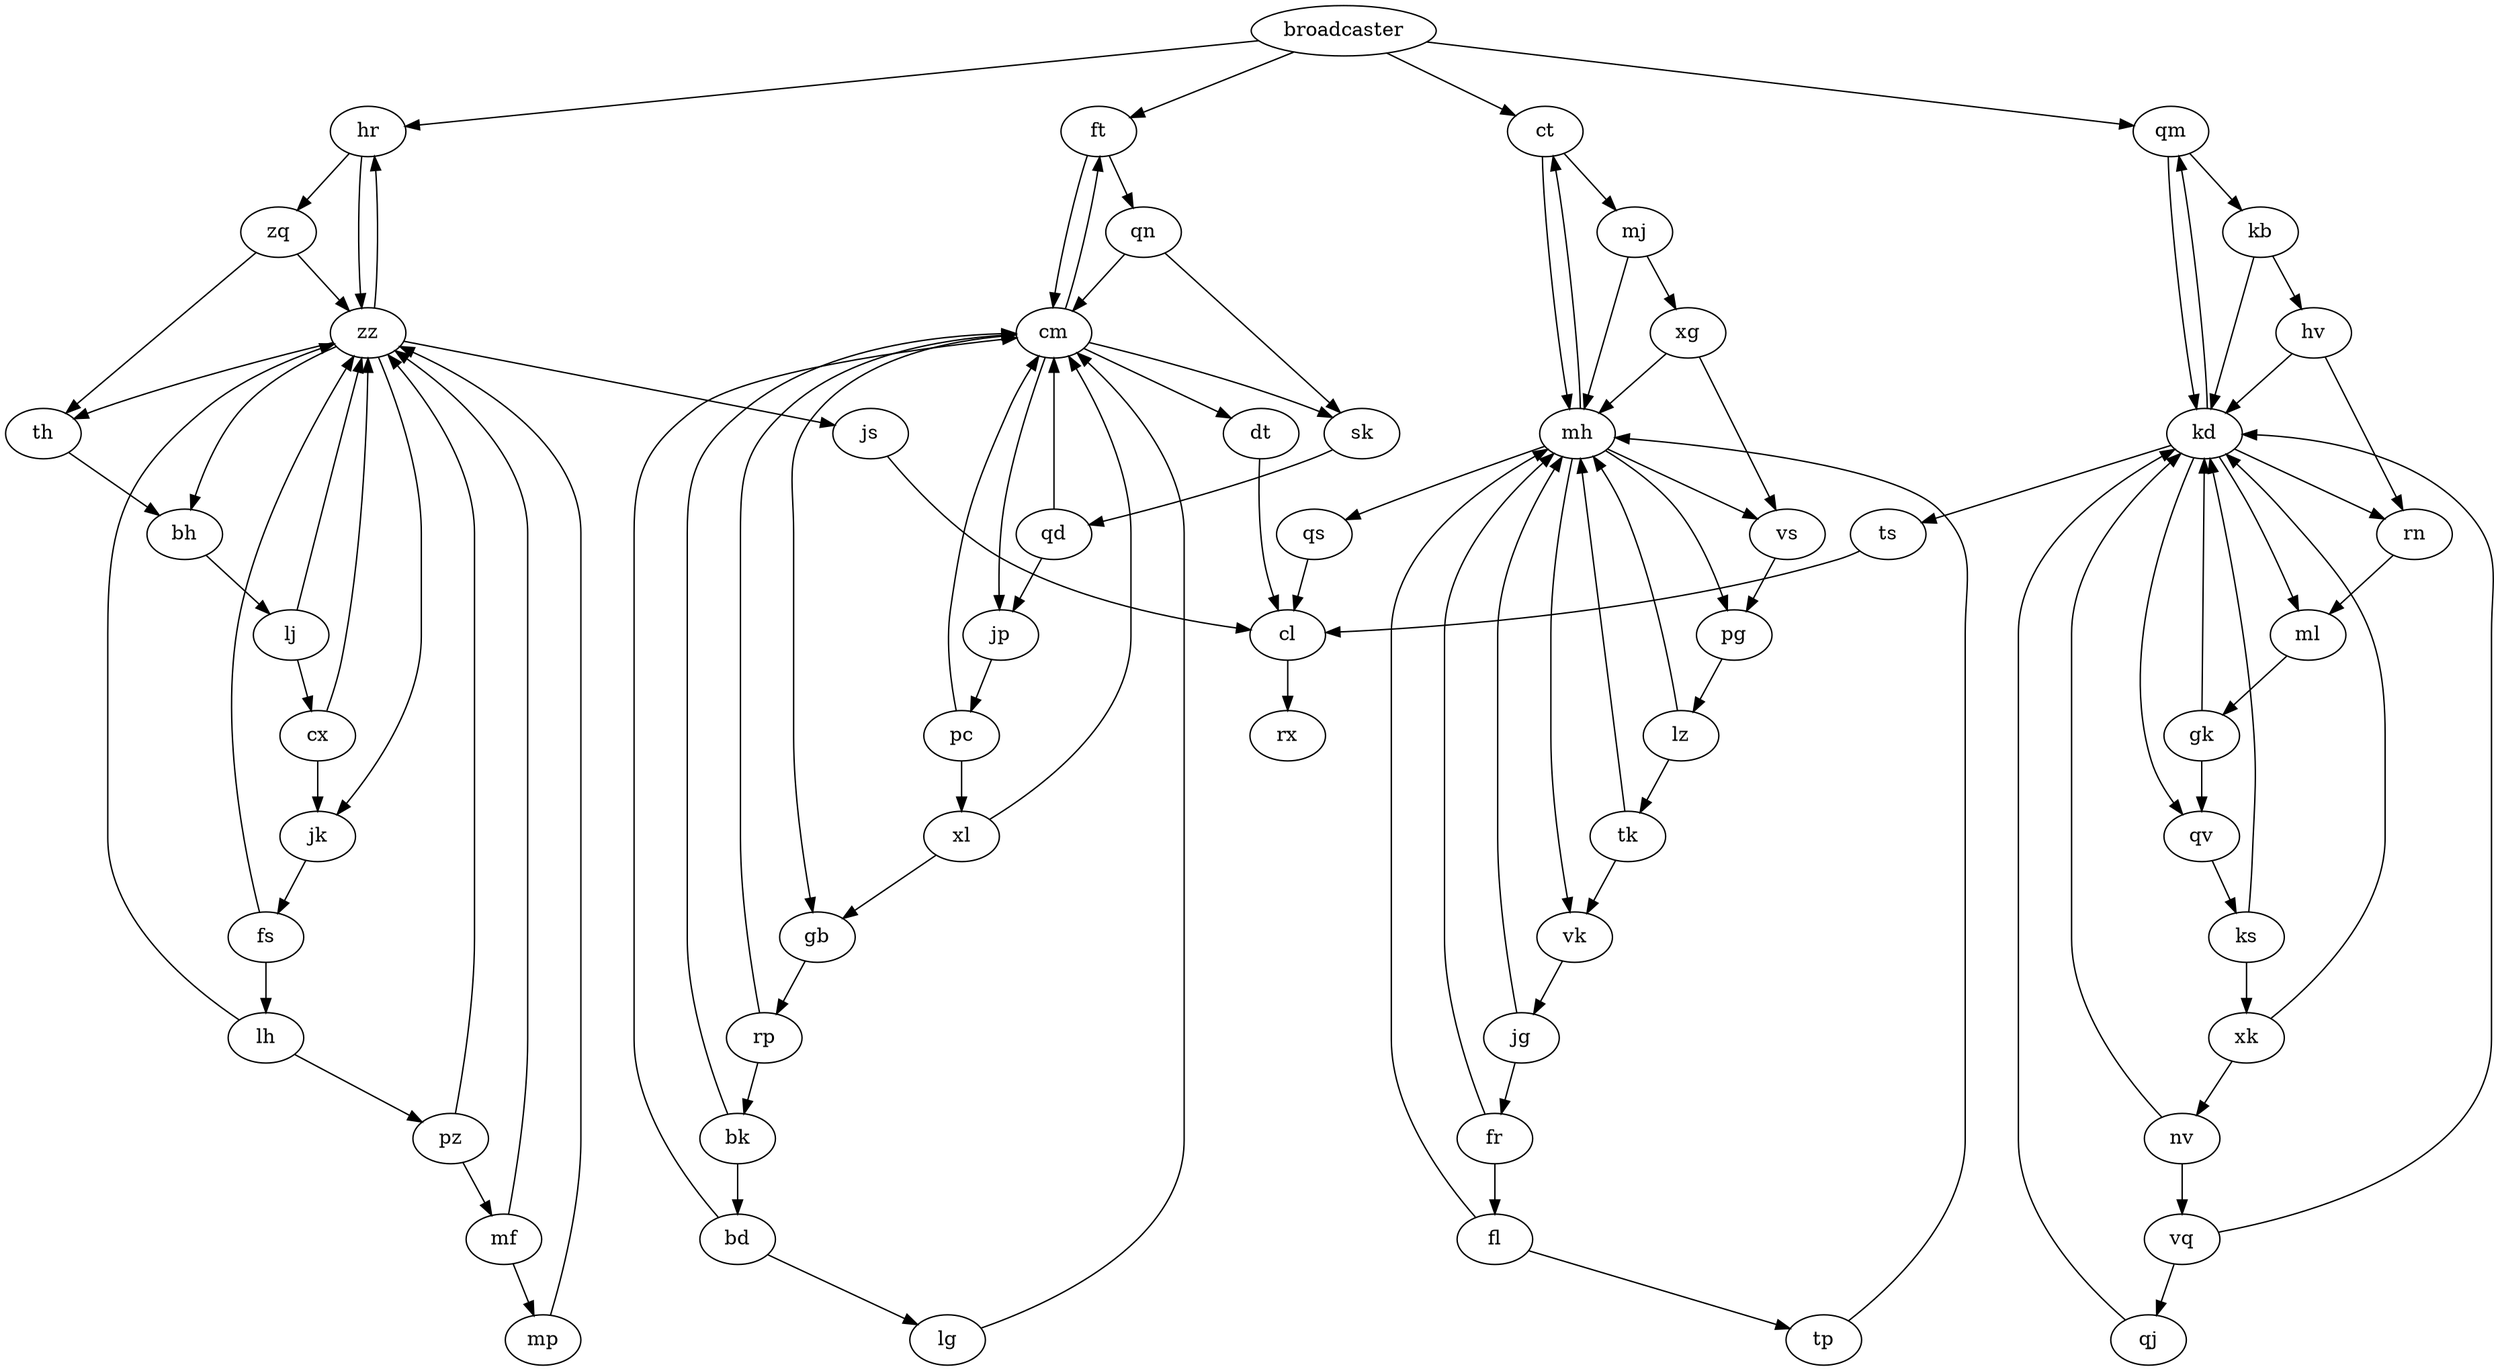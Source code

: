 digraph {
    broadcaster -> {ct hr ft qm};
    bd -> {lg cm};
    bh -> {lj};
    zz -> {th hr jk bh js};
    js -> {cl};
    cl -> {rx};
    rn -> {ml};
    ks -> {xk kd};
    cm -> {jp sk ft dt gb};
    gk -> {qv kd};
    lg -> {cm};
    qd -> {jp cm};
    jk -> {fs};
    vq -> {qj kd};
    lj -> {cx zz};
    th -> {bh};
    rp -> {bk cm};
    xk -> {nv kd};
    qv -> {ks};
    mj -> {xg mh};
    lh -> {zz pz};
    mh -> {ct qs vs vk pg};
    kb -> {hv kd};
    pg -> {lz};
    qm -> {kb kd};
    pc -> {cm xl};
    hv -> {kd rn};
    fr -> {fl mh};
    mp -> {zz};
    xl -> {cm gb};
    tp -> {mh};
    gb -> {rp};
    pz -> {mf zz};
    qn -> {cm sk};
    fl -> {tp mh};
    zq -> {th zz};
    sk -> {qd};
    tk -> {mh vk};
    bk -> {bd cm};
    ml -> {gk};
    jg -> {fr mh};
    nv -> {vq kd};
    xg -> {mh vs};
    hr -> {zz zq};
    vk -> {jg};
    qj -> {kd};
    qs -> {cl};
    cx -> {jk zz};
    mf -> {mp zz};
    dt -> {cl};
    lz -> {tk mh};
    vs -> {pg};
    ct -> {mh mj};
    jp -> {pc};
    ft -> {qn cm};
    fs -> {zz lh};
    kd -> {qm ml ts qv rn};
    ts -> {cl};
}